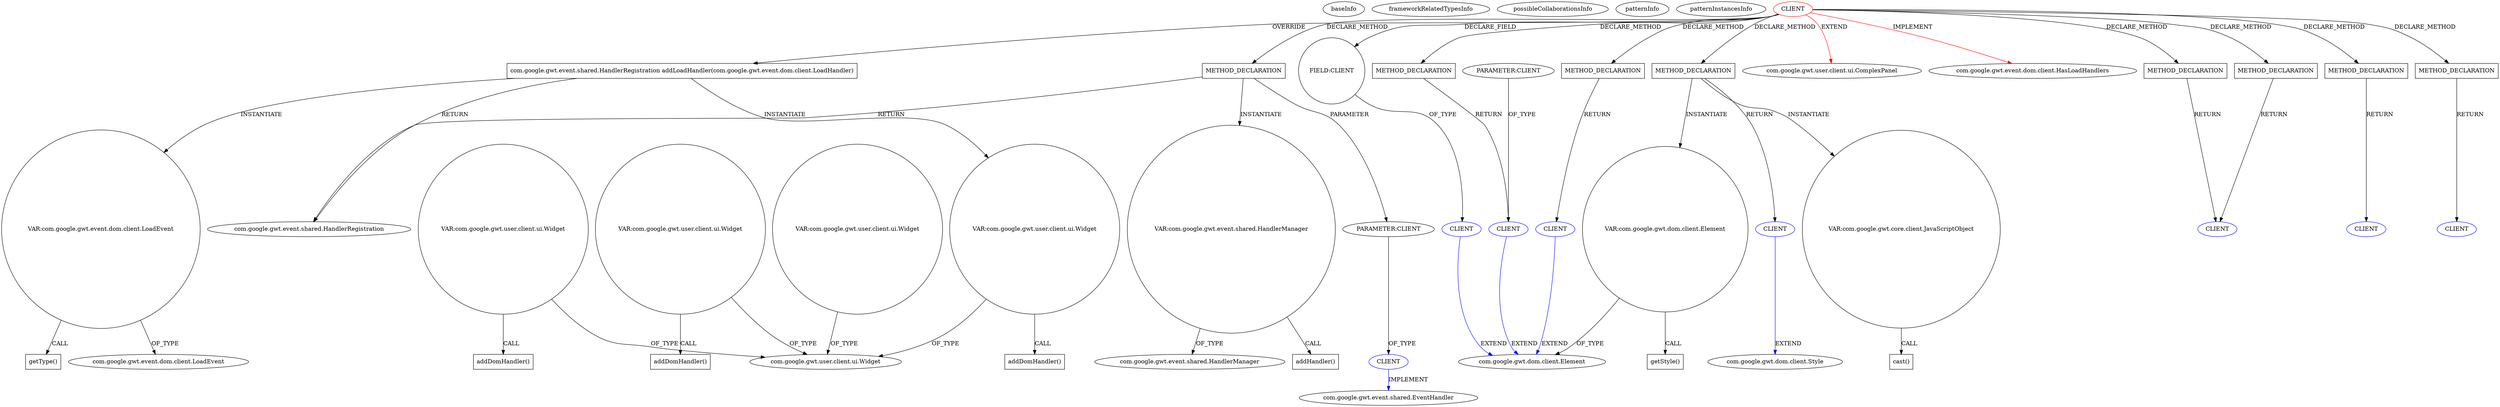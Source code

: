 digraph {
baseInfo[graphId=708,category="pattern",isAnonymous=false,possibleRelation=true]
frameworkRelatedTypesInfo[0="com.google.gwt.user.client.ui.ComplexPanel",1="com.google.gwt.event.dom.client.HasLoadHandlers"]
possibleCollaborationsInfo[0="708~FIELD_TYPE_DECLARATION-~com.google.gwt.user.client.ui.ComplexPanel com.google.gwt.event.dom.client.HasLoadHandlers ~com.google.gwt.dom.client.Element ~false~false",1="708~RETURN_TYPE_DECLARATION-CLIENT_METHOD_DECLARATION-PARAMETER_TYPE_DECLARATION-~com.google.gwt.user.client.ui.ComplexPanel com.google.gwt.event.dom.client.HasLoadHandlers ~com.google.gwt.dom.client.Element ~false~false",2="708~RETURN_TYPE_DECLARATION-CLIENT_METHOD_DECLARATION-~com.google.gwt.user.client.ui.ComplexPanel com.google.gwt.event.dom.client.HasLoadHandlers ~com.google.gwt.dom.client.Element ~false~false",3="708~RETURN_TYPE_DECLARATION-CLIENT_METHOD_DECLARATION-~com.google.gwt.user.client.ui.ComplexPanel com.google.gwt.event.dom.client.HasLoadHandlers ~com.google.gwt.dom.client.Style ~false~false",4="708~PARAMETER_TYPE_DECLARATION-CLIENT_METHOD_DECLARATION-~com.google.gwt.user.client.ui.ComplexPanel com.google.gwt.event.dom.client.HasLoadHandlers ~com.google.gwt.event.shared.EventHandler ~false~false"]
patternInfo[frequency=3.0,patternRootClient=0]
patternInstancesInfo[0="mguiral-GwtSvgLib~/mguiral-GwtSvgLib/GwtSvgLib-master/src/gwt/html5/svg/client/user/ui/SVGGraphicalWidget.java~SVGGraphicalWidget~3974",1="mguiral-GwtSvgLib~/mguiral-GwtSvgLib/GwtSvgLib-master/src/gwt/html5/svg/client/user/ui/SVGWidget.java~SVGWidget~3992",2="mguiral-GwtSvgLib~/mguiral-GwtSvgLib/GwtSvgLib-master/src/gwt/html5/svg/client/user/ui/SVGSwitchWidget.java~SVGSwitchWidget~4001"]
103[label="com.google.gwt.event.dom.client.LoadEvent",vertexType="FRAMEWORK_CLASS_TYPE",isFrameworkType=false]
101[label="VAR:com.google.gwt.event.dom.client.LoadEvent",vertexType="VARIABLE_EXPRESION",isFrameworkType=false,shape=circle]
102[label="getType()",vertexType="INSIDE_CALL",isFrameworkType=false,shape=box]
94[label="com.google.gwt.event.shared.HandlerRegistration addLoadHandler(com.google.gwt.event.dom.client.LoadHandler)",vertexType="OVERRIDING_METHOD_DECLARATION",isFrameworkType=false,shape=box]
0[label="CLIENT",vertexType="ROOT_CLIENT_CLASS_DECLARATION",isFrameworkType=false,color=red]
11[label="FIELD:CLIENT",vertexType="FIELD_DECLARATION",isFrameworkType=false,shape=circle]
98[label="VAR:com.google.gwt.user.client.ui.Widget",vertexType="VARIABLE_EXPRESION",isFrameworkType=false,shape=circle]
1[label="com.google.gwt.user.client.ui.ComplexPanel",vertexType="FRAMEWORK_CLASS_TYPE",isFrameworkType=false]
15[label="com.google.gwt.event.shared.HandlerRegistration",vertexType="FRAMEWORK_INTERFACE_TYPE",isFrameworkType=false]
20[label="com.google.gwt.user.client.ui.Widget",vertexType="FRAMEWORK_CLASS_TYPE",isFrameworkType=false]
48[label="VAR:com.google.gwt.user.client.ui.Widget",vertexType="VARIABLE_EXPRESION",isFrameworkType=false,shape=circle]
88[label="VAR:com.google.gwt.user.client.ui.Widget",vertexType="VARIABLE_EXPRESION",isFrameworkType=false,shape=circle]
38[label="VAR:com.google.gwt.user.client.ui.Widget",vertexType="VARIABLE_EXPRESION",isFrameworkType=false,shape=circle]
12[label="CLIENT",vertexType="REFERENCE_CLIENT_CLASS_DECLARATION",isFrameworkType=false,color=blue]
13[label="com.google.gwt.dom.client.Element",vertexType="FRAMEWORK_CLASS_TYPE",isFrameworkType=false]
140[label="CLIENT",vertexType="REFERENCE_CLIENT_CLASS_DECLARATION",isFrameworkType=false,color=blue]
148[label="PARAMETER:CLIENT",vertexType="PARAMETER_DECLARATION",isFrameworkType=false]
134[label="CLIENT",vertexType="REFERENCE_CLIENT_CLASS_DECLARATION",isFrameworkType=false,color=blue]
125[label="VAR:com.google.gwt.dom.client.Element",vertexType="VARIABLE_EXPRESION",isFrameworkType=false,shape=circle]
126[label="getStyle()",vertexType="INSIDE_CALL",isFrameworkType=false,shape=box]
39[label="addDomHandler()",vertexType="INSIDE_CALL",isFrameworkType=false,shape=box]
49[label="addDomHandler()",vertexType="INSIDE_CALL",isFrameworkType=false,shape=box]
99[label="addDomHandler()",vertexType="INSIDE_CALL",isFrameworkType=false,shape=box]
10[label="com.google.gwt.event.dom.client.HasLoadHandlers",vertexType="FRAMEWORK_INTERFACE_TYPE",isFrameworkType=false]
117[label="METHOD_DECLARATION",vertexType="CLIENT_METHOD_DECLARATION",isFrameworkType=false,shape=box]
113[label="CLIENT",vertexType="REFERENCE_CLIENT_CLASS_DECLARATION",isFrameworkType=false,color=blue]
128[label="METHOD_DECLARATION",vertexType="CLIENT_METHOD_DECLARATION",isFrameworkType=false,shape=box]
129[label="CLIENT",vertexType="REFERENCE_CLIENT_CLASS_DECLARATION",isFrameworkType=false,color=blue]
119[label="METHOD_DECLARATION",vertexType="CLIENT_METHOD_DECLARATION",isFrameworkType=false,shape=box]
122[label="VAR:com.google.gwt.core.client.JavaScriptObject",vertexType="VARIABLE_EXPRESION",isFrameworkType=false,shape=circle]
123[label="cast()",vertexType="INSIDE_CALL",isFrameworkType=false,shape=box]
120[label="CLIENT",vertexType="REFERENCE_CLIENT_CLASS_DECLARATION",isFrameworkType=false,color=blue]
121[label="com.google.gwt.dom.client.Style",vertexType="FRAMEWORK_CLASS_TYPE",isFrameworkType=false]
104[label="METHOD_DECLARATION",vertexType="CLIENT_METHOD_DECLARATION",isFrameworkType=false,shape=box]
106[label="PARAMETER:CLIENT",vertexType="PARAMETER_DECLARATION",isFrameworkType=false]
107[label="CLIENT",vertexType="REFERENCE_CLIENT_CLASS_DECLARATION",isFrameworkType=false,color=blue]
108[label="com.google.gwt.event.shared.EventHandler",vertexType="FRAMEWORK_INTERFACE_TYPE",isFrameworkType=false]
109[label="VAR:com.google.gwt.event.shared.HandlerManager",vertexType="VARIABLE_EXPRESION",isFrameworkType=false,shape=circle]
110[label="addHandler()",vertexType="INSIDE_CALL",isFrameworkType=false,shape=box]
111[label="com.google.gwt.event.shared.HandlerManager",vertexType="FRAMEWORK_CLASS_TYPE",isFrameworkType=false]
144[label="METHOD_DECLARATION",vertexType="CLIENT_METHOD_DECLARATION",isFrameworkType=false,shape=box]
137[label="CLIENT",vertexType="REFERENCE_CLIENT_CLASS_DECLARATION",isFrameworkType=false,color=blue]
139[label="METHOD_DECLARATION",vertexType="CLIENT_METHOD_DECLARATION",isFrameworkType=false,shape=box]
112[label="METHOD_DECLARATION",vertexType="CLIENT_METHOD_DECLARATION",isFrameworkType=false,shape=box]
133[label="METHOD_DECLARATION",vertexType="CLIENT_METHOD_DECLARATION",isFrameworkType=false,shape=box]
120->121[label="EXTEND",color=blue]
104->15[label="RETURN"]
134->13[label="EXTEND",color=blue]
98->99[label="CALL"]
0->94[label="OVERRIDE"]
128->129[label="RETURN"]
0->139[label="DECLARE_METHOD"]
119->125[label="INSTANTIATE"]
133->134[label="RETURN"]
106->107[label="OF_TYPE"]
125->13[label="OF_TYPE"]
117->113[label="RETURN"]
101->103[label="OF_TYPE"]
122->123[label="CALL"]
109->111[label="OF_TYPE"]
0->128[label="DECLARE_METHOD"]
94->98[label="INSTANTIATE"]
0->117[label="DECLARE_METHOD"]
94->15[label="RETURN"]
48->20[label="OF_TYPE"]
148->140[label="OF_TYPE"]
0->144[label="DECLARE_METHOD"]
139->140[label="RETURN"]
109->110[label="CALL"]
0->1[label="EXTEND",color=red]
0->112[label="DECLARE_METHOD"]
0->119[label="DECLARE_METHOD"]
38->39[label="CALL"]
12->13[label="EXTEND",color=blue]
101->102[label="CALL"]
0->133[label="DECLARE_METHOD"]
0->11[label="DECLARE_FIELD"]
11->12[label="OF_TYPE"]
94->101[label="INSTANTIATE"]
125->126[label="CALL"]
0->104[label="DECLARE_METHOD"]
98->20[label="OF_TYPE"]
107->108[label="IMPLEMENT",color=blue]
144->137[label="RETURN"]
119->120[label="RETURN"]
0->10[label="IMPLEMENT",color=red]
104->106[label="PARAMETER"]
38->20[label="OF_TYPE"]
112->113[label="RETURN"]
88->20[label="OF_TYPE"]
48->49[label="CALL"]
104->109[label="INSTANTIATE"]
119->122[label="INSTANTIATE"]
140->13[label="EXTEND",color=blue]
}
